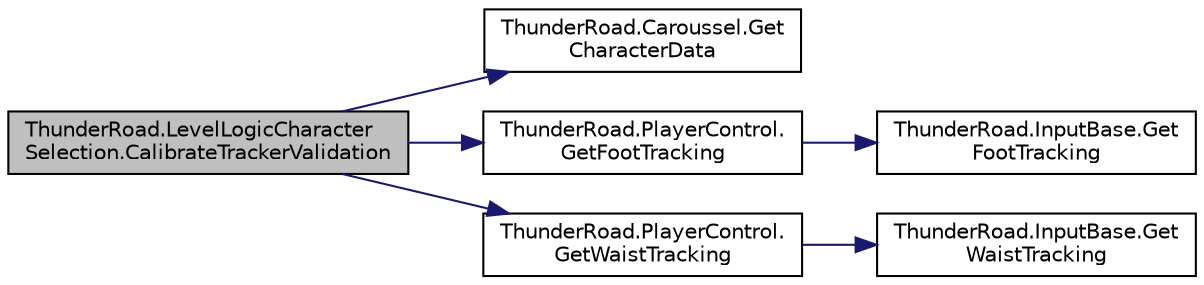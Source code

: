 digraph "ThunderRoad.LevelLogicCharacterSelection.CalibrateTrackerValidation"
{
 // LATEX_PDF_SIZE
  edge [fontname="Helvetica",fontsize="10",labelfontname="Helvetica",labelfontsize="10"];
  node [fontname="Helvetica",fontsize="10",shape=record];
  rankdir="LR";
  Node1 [label="ThunderRoad.LevelLogicCharacter\lSelection.CalibrateTrackerValidation",height=0.2,width=0.4,color="black", fillcolor="grey75", style="filled", fontcolor="black",tooltip="Calibrates the tracker validation."];
  Node1 -> Node2 [color="midnightblue",fontsize="10",style="solid",fontname="Helvetica"];
  Node2 [label="ThunderRoad.Caroussel.Get\lCharacterData",height=0.2,width=0.4,color="black", fillcolor="white", style="filled",URL="$class_thunder_road_1_1_caroussel.html#a322117e93159590af9a414e5ae0e7e64",tooltip="Gets the character data."];
  Node1 -> Node3 [color="midnightblue",fontsize="10",style="solid",fontname="Helvetica"];
  Node3 [label="ThunderRoad.PlayerControl.\lGetFootTracking",height=0.2,width=0.4,color="black", fillcolor="white", style="filled",URL="$class_thunder_road_1_1_player_control.html#a67a914e31108598b664f7daa88734850",tooltip="Gets the foot tracking."];
  Node3 -> Node4 [color="midnightblue",fontsize="10",style="solid",fontname="Helvetica"];
  Node4 [label="ThunderRoad.InputBase.Get\lFootTracking",height=0.2,width=0.4,color="black", fillcolor="white", style="filled",URL="$class_thunder_road_1_1_input_base.html#a46bdc6bd1fe0a4fc72923af06c74afd3",tooltip="Gets the foot tracking."];
  Node1 -> Node5 [color="midnightblue",fontsize="10",style="solid",fontname="Helvetica"];
  Node5 [label="ThunderRoad.PlayerControl.\lGetWaistTracking",height=0.2,width=0.4,color="black", fillcolor="white", style="filled",URL="$class_thunder_road_1_1_player_control.html#a9db7d87dc955e52677e182683d36c45f",tooltip="Gets the waist tracking."];
  Node5 -> Node6 [color="midnightblue",fontsize="10",style="solid",fontname="Helvetica"];
  Node6 [label="ThunderRoad.InputBase.Get\lWaistTracking",height=0.2,width=0.4,color="black", fillcolor="white", style="filled",URL="$class_thunder_road_1_1_input_base.html#a68d0dae92f22754dfb2318706a5cf9f7",tooltip="Gets the waist tracking."];
}
